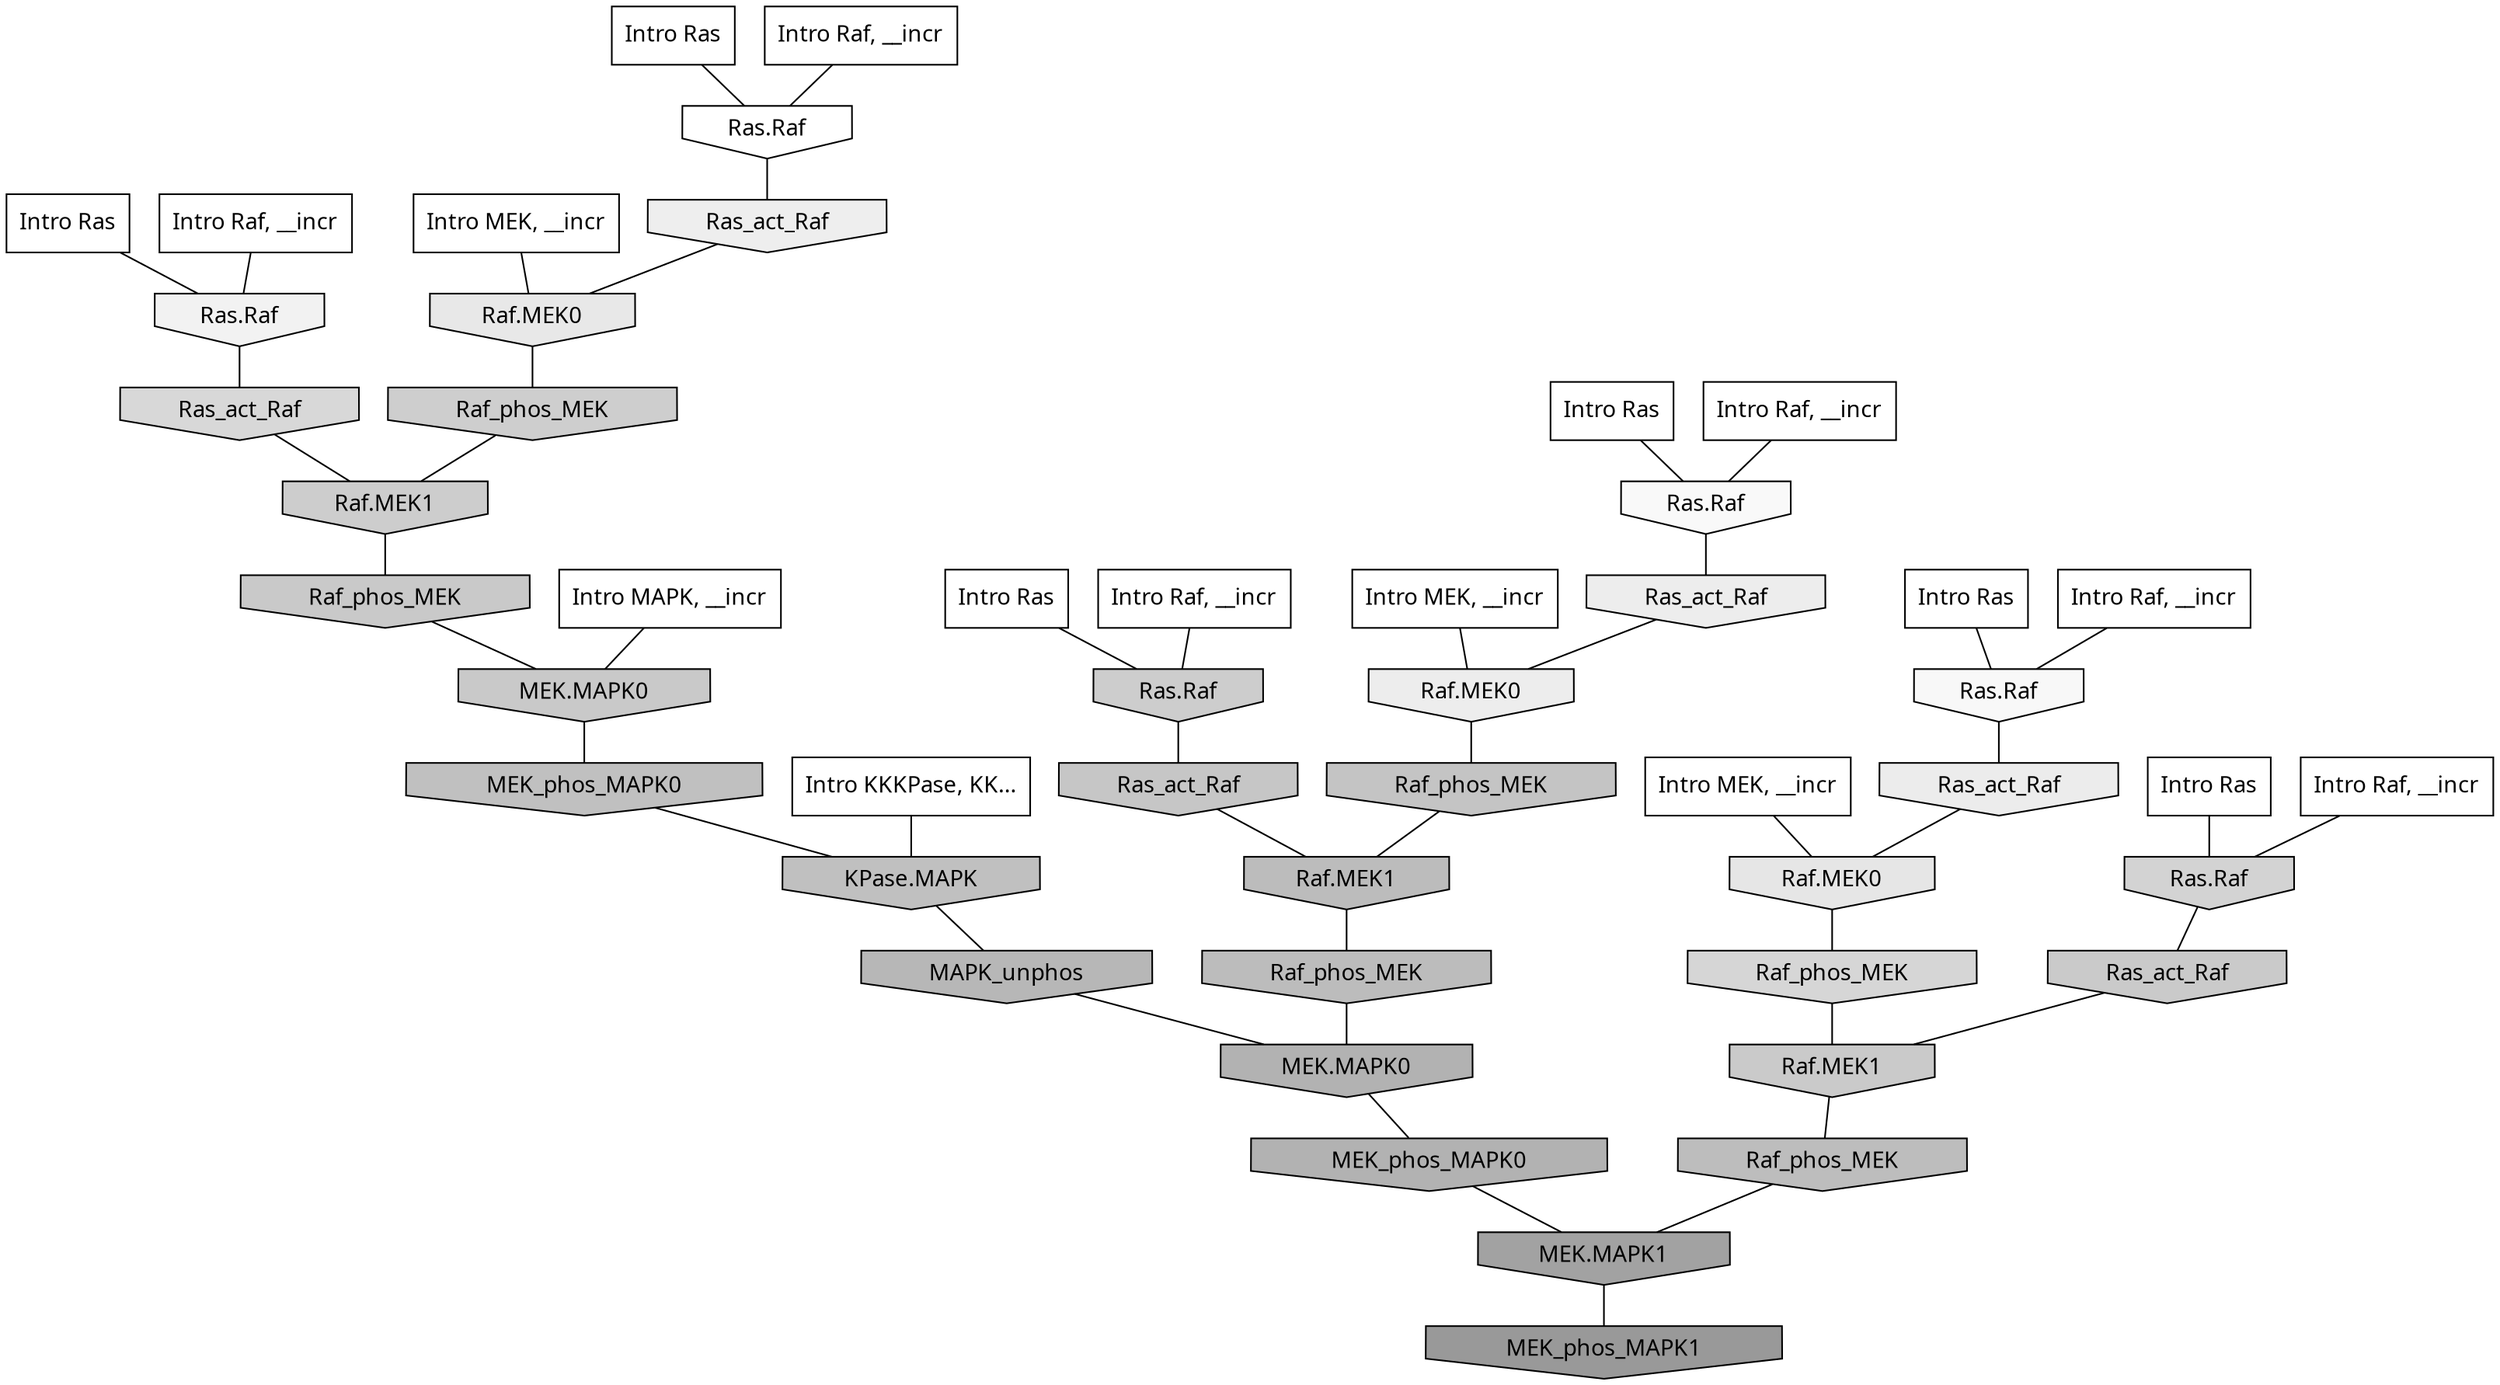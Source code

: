 digraph G{
  rankdir="TB";
  ranksep=0.30;
  node [fontname="CMU Serif"];
  edge [fontname="CMU Serif"];
  
  2 [label="Intro Ras", shape=rectangle, style=filled, fillcolor="0.000 0.000 1.000"]
  
  32 [label="Intro Ras", shape=rectangle, style=filled, fillcolor="0.000 0.000 1.000"]
  
  43 [label="Intro Ras", shape=rectangle, style=filled, fillcolor="0.000 0.000 1.000"]
  
  48 [label="Intro Ras", shape=rectangle, style=filled, fillcolor="0.000 0.000 1.000"]
  
  61 [label="Intro Ras", shape=rectangle, style=filled, fillcolor="0.000 0.000 1.000"]
  
  94 [label="Intro Ras", shape=rectangle, style=filled, fillcolor="0.000 0.000 1.000"]
  
  446 [label="Intro Raf, __incr", shape=rectangle, style=filled, fillcolor="0.000 0.000 1.000"]
  
  635 [label="Intro Raf, __incr", shape=rectangle, style=filled, fillcolor="0.000 0.000 1.000"]
  
  650 [label="Intro Raf, __incr", shape=rectangle, style=filled, fillcolor="0.000 0.000 1.000"]
  
  733 [label="Intro Raf, __incr", shape=rectangle, style=filled, fillcolor="0.000 0.000 1.000"]
  
  802 [label="Intro Raf, __incr", shape=rectangle, style=filled, fillcolor="0.000 0.000 1.000"]
  
  853 [label="Intro Raf, __incr", shape=rectangle, style=filled, fillcolor="0.000 0.000 1.000"]
  
  1381 [label="Intro MEK, __incr", shape=rectangle, style=filled, fillcolor="0.000 0.000 1.000"]
  
  1886 [label="Intro MEK, __incr", shape=rectangle, style=filled, fillcolor="0.000 0.000 1.000"]
  
  2070 [label="Intro MEK, __incr", shape=rectangle, style=filled, fillcolor="0.000 0.000 1.000"]
  
  2884 [label="Intro MAPK, __incr", shape=rectangle, style=filled, fillcolor="0.000 0.000 1.000"]
  
  3176 [label="Intro KKKPase, KK...", shape=rectangle, style=filled, fillcolor="0.000 0.000 1.000"]
  
  3208 [label="Ras.Raf", shape=invhouse, style=filled, fillcolor="0.000 0.000 1.000"]
  
  3482 [label="Ras.Raf", shape=invhouse, style=filled, fillcolor="0.000 0.000 0.975"]
  
  3521 [label="Ras.Raf", shape=invhouse, style=filled, fillcolor="0.000 0.000 0.969"]
  
  3741 [label="Ras.Raf", shape=invhouse, style=filled, fillcolor="0.000 0.000 0.948"]
  
  4020 [label="Ras_act_Raf", shape=invhouse, style=filled, fillcolor="0.000 0.000 0.931"]
  
  4057 [label="Ras_act_Raf", shape=invhouse, style=filled, fillcolor="0.000 0.000 0.928"]
  
  4059 [label="Raf.MEK0", shape=invhouse, style=filled, fillcolor="0.000 0.000 0.928"]
  
  4140 [label="Ras_act_Raf", shape=invhouse, style=filled, fillcolor="0.000 0.000 0.923"]
  
  4327 [label="Raf.MEK0", shape=invhouse, style=filled, fillcolor="0.000 0.000 0.909"]
  
  4488 [label="Raf.MEK0", shape=invhouse, style=filled, fillcolor="0.000 0.000 0.901"]
  
  5495 [label="Ras_act_Raf", shape=invhouse, style=filled, fillcolor="0.000 0.000 0.845"]
  
  5627 [label="Raf_phos_MEK", shape=invhouse, style=filled, fillcolor="0.000 0.000 0.837"]
  
  5898 [label="Ras.Raf", shape=invhouse, style=filled, fillcolor="0.000 0.000 0.825"]
  
  6269 [label="Raf_phos_MEK", shape=invhouse, style=filled, fillcolor="0.000 0.000 0.807"]
  
  6418 [label="Raf.MEK1", shape=invhouse, style=filled, fillcolor="0.000 0.000 0.802"]
  
  6431 [label="Ras.Raf", shape=invhouse, style=filled, fillcolor="0.000 0.000 0.801"]
  
  6729 [label="Ras_act_Raf", shape=invhouse, style=filled, fillcolor="0.000 0.000 0.790"]
  
  6736 [label="Raf.MEK1", shape=invhouse, style=filled, fillcolor="0.000 0.000 0.790"]
  
  6871 [label="Raf_phos_MEK", shape=invhouse, style=filled, fillcolor="0.000 0.000 0.786"]
  
  6873 [label="MEK.MAPK0", shape=invhouse, style=filled, fillcolor="0.000 0.000 0.786"]
  
  7149 [label="Ras_act_Raf", shape=invhouse, style=filled, fillcolor="0.000 0.000 0.777"]
  
  7452 [label="Raf_phos_MEK", shape=invhouse, style=filled, fillcolor="0.000 0.000 0.768"]
  
  7975 [label="MEK_phos_MAPK0", shape=invhouse, style=filled, fillcolor="0.000 0.000 0.752"]
  
  8031 [label="KPase.MAPK", shape=invhouse, style=filled, fillcolor="0.000 0.000 0.751"]
  
  8393 [label="Raf_phos_MEK", shape=invhouse, style=filled, fillcolor="0.000 0.000 0.742"]
  
  8505 [label="Raf.MEK1", shape=invhouse, style=filled, fillcolor="0.000 0.000 0.738"]
  
  8599 [label="Raf_phos_MEK", shape=invhouse, style=filled, fillcolor="0.000 0.000 0.736"]
  
  9381 [label="MAPK_unphos", shape=invhouse, style=filled, fillcolor="0.000 0.000 0.716"]
  
  10199 [label="MEK.MAPK0", shape=invhouse, style=filled, fillcolor="0.000 0.000 0.699"]
  
  10258 [label="MEK_phos_MAPK0", shape=invhouse, style=filled, fillcolor="0.000 0.000 0.698"]
  
  14273 [label="MEK.MAPK1", shape=invhouse, style=filled, fillcolor="0.000 0.000 0.636"]
  
  16460 [label="MEK_phos_MAPK1", shape=invhouse, style=filled, fillcolor="0.000 0.000 0.600"]
  
  
  14273 -> 16460 [dir=none, color="0.000 0.000 0.000"] 
  10258 -> 14273 [dir=none, color="0.000 0.000 0.000"] 
  10199 -> 10258 [dir=none, color="0.000 0.000 0.000"] 
  9381 -> 10199 [dir=none, color="0.000 0.000 0.000"] 
  8599 -> 10199 [dir=none, color="0.000 0.000 0.000"] 
  8505 -> 8599 [dir=none, color="0.000 0.000 0.000"] 
  8393 -> 14273 [dir=none, color="0.000 0.000 0.000"] 
  8031 -> 9381 [dir=none, color="0.000 0.000 0.000"] 
  7975 -> 8031 [dir=none, color="0.000 0.000 0.000"] 
  7452 -> 8505 [dir=none, color="0.000 0.000 0.000"] 
  7149 -> 8505 [dir=none, color="0.000 0.000 0.000"] 
  6873 -> 7975 [dir=none, color="0.000 0.000 0.000"] 
  6871 -> 6873 [dir=none, color="0.000 0.000 0.000"] 
  6736 -> 8393 [dir=none, color="0.000 0.000 0.000"] 
  6729 -> 6736 [dir=none, color="0.000 0.000 0.000"] 
  6431 -> 7149 [dir=none, color="0.000 0.000 0.000"] 
  6418 -> 6871 [dir=none, color="0.000 0.000 0.000"] 
  6269 -> 6418 [dir=none, color="0.000 0.000 0.000"] 
  5898 -> 6729 [dir=none, color="0.000 0.000 0.000"] 
  5627 -> 6736 [dir=none, color="0.000 0.000 0.000"] 
  5495 -> 6418 [dir=none, color="0.000 0.000 0.000"] 
  4488 -> 5627 [dir=none, color="0.000 0.000 0.000"] 
  4327 -> 6269 [dir=none, color="0.000 0.000 0.000"] 
  4140 -> 4488 [dir=none, color="0.000 0.000 0.000"] 
  4059 -> 7452 [dir=none, color="0.000 0.000 0.000"] 
  4057 -> 4059 [dir=none, color="0.000 0.000 0.000"] 
  4020 -> 4327 [dir=none, color="0.000 0.000 0.000"] 
  3741 -> 5495 [dir=none, color="0.000 0.000 0.000"] 
  3521 -> 4140 [dir=none, color="0.000 0.000 0.000"] 
  3482 -> 4057 [dir=none, color="0.000 0.000 0.000"] 
  3208 -> 4020 [dir=none, color="0.000 0.000 0.000"] 
  3176 -> 8031 [dir=none, color="0.000 0.000 0.000"] 
  2884 -> 6873 [dir=none, color="0.000 0.000 0.000"] 
  2070 -> 4059 [dir=none, color="0.000 0.000 0.000"] 
  1886 -> 4327 [dir=none, color="0.000 0.000 0.000"] 
  1381 -> 4488 [dir=none, color="0.000 0.000 0.000"] 
  853 -> 3521 [dir=none, color="0.000 0.000 0.000"] 
  802 -> 3482 [dir=none, color="0.000 0.000 0.000"] 
  733 -> 3208 [dir=none, color="0.000 0.000 0.000"] 
  650 -> 5898 [dir=none, color="0.000 0.000 0.000"] 
  635 -> 6431 [dir=none, color="0.000 0.000 0.000"] 
  446 -> 3741 [dir=none, color="0.000 0.000 0.000"] 
  94 -> 3482 [dir=none, color="0.000 0.000 0.000"] 
  61 -> 3208 [dir=none, color="0.000 0.000 0.000"] 
  48 -> 5898 [dir=none, color="0.000 0.000 0.000"] 
  43 -> 6431 [dir=none, color="0.000 0.000 0.000"] 
  32 -> 3521 [dir=none, color="0.000 0.000 0.000"] 
  2 -> 3741 [dir=none, color="0.000 0.000 0.000"] 
  
  }

